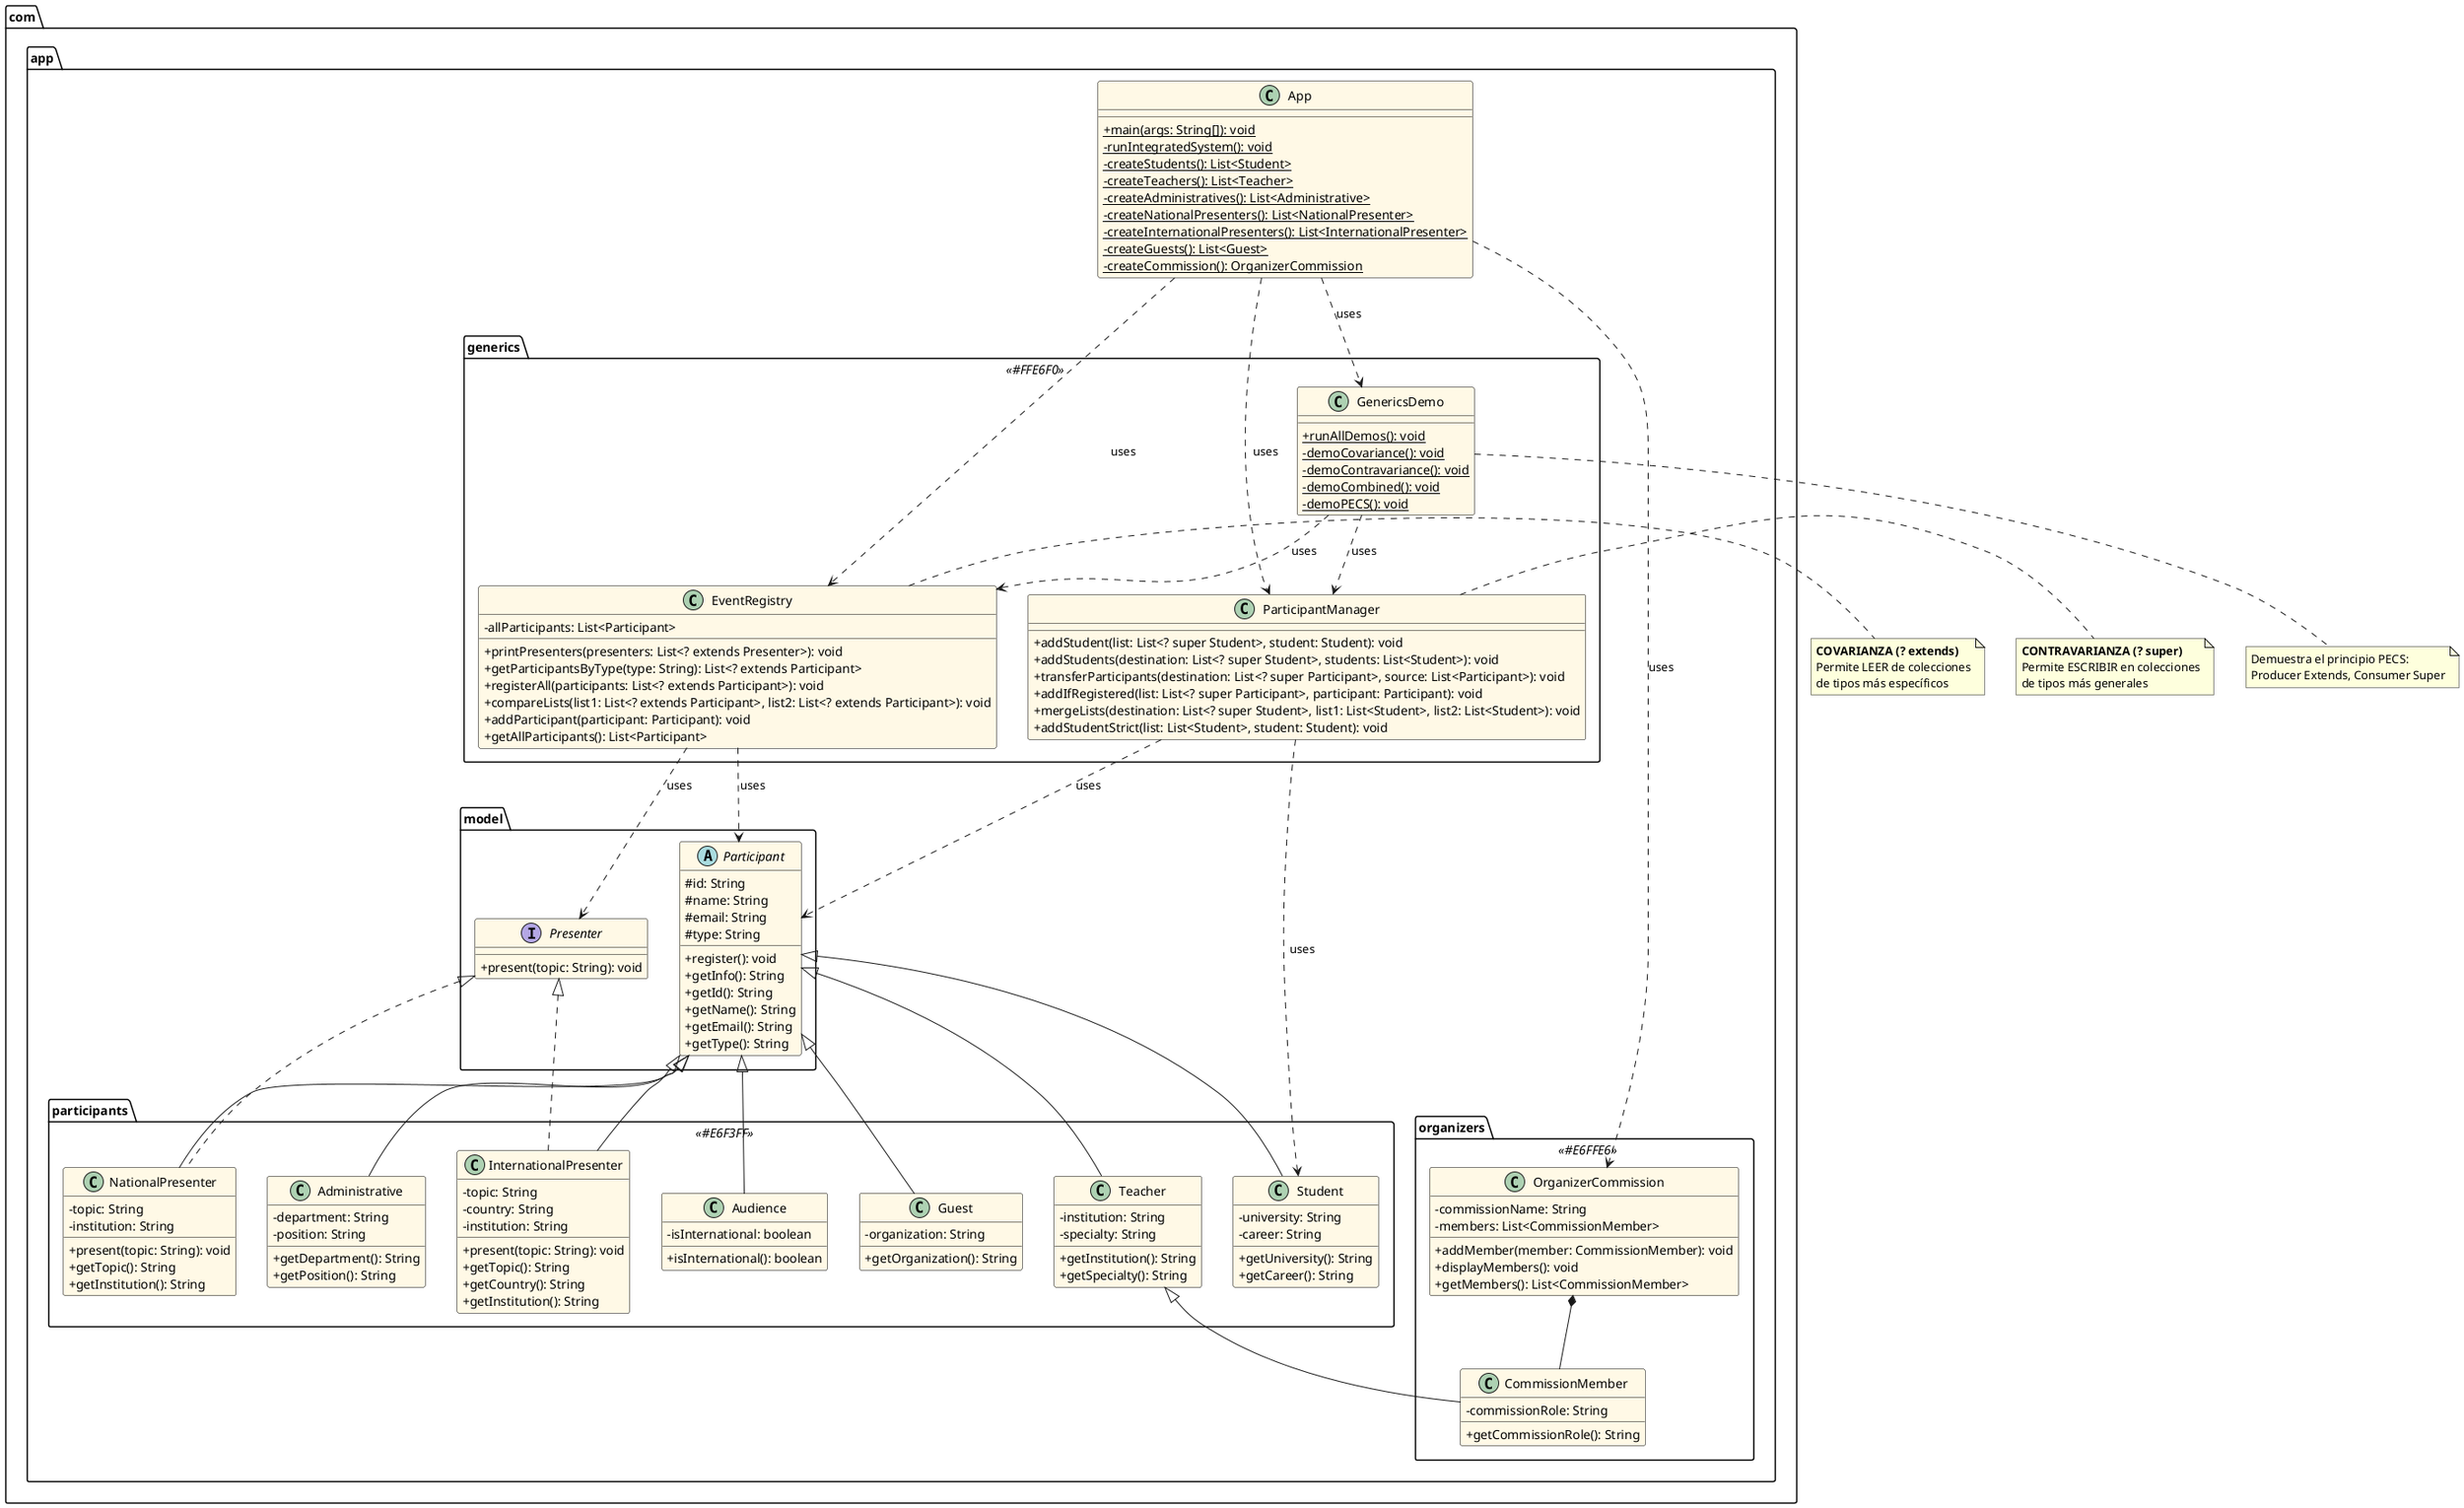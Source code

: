 @startuml
!define LIGHTYELLOW #FFF9E6
!define LIGHTBLUE #E6F3FF
!define LIGHTGREEN #E6FFE6
!define LIGHTPINK #FFE6F0

skinparam classAttributeIconSize 0
skinparam class {
    BackgroundColor LIGHTYELLOW
    BorderColor Black
}

package "com.app.model" {
    abstract class Participant {
        # id: String
        # name: String
        # email: String
        # type: String
        + register(): void
        + getInfo(): String
        + getId(): String
        + getName(): String
        + getEmail(): String
        + getType(): String
    }
    
    interface Presenter {
        + present(topic: String): void
    }
}

package "com.app.participants" <<LIGHTBLUE>> {
    class Student {
        - university: String
        - career: String
        + getUniversity(): String
        + getCareer(): String
    }
    
    class Teacher {
        - institution: String
        - specialty: String
        + getInstitution(): String
        + getSpecialty(): String
    }
    
    class Administrative {
        - department: String
        - position: String
        + getDepartment(): String
        + getPosition(): String
    }
    
    class NationalPresenter {
        - topic: String
        - institution: String
        + present(topic: String): void
        + getTopic(): String
        + getInstitution(): String
    }
    
    class InternationalPresenter {
        - topic: String
        - country: String
        - institution: String
        + present(topic: String): void
        + getTopic(): String
        + getCountry(): String
        + getInstitution(): String
    }
    
    class Audience {
        - isInternational: boolean
        + isInternational(): boolean
    }
    
    class Guest {
        - organization: String
        + getOrganization(): String
    }
}

package "com.app.organizers" <<LIGHTGREEN>> {
    class CommissionMember {
        - commissionRole: String
        + getCommissionRole(): String
    }
    
    class OrganizerCommission {
        - commissionName: String
        - members: List<CommissionMember>
        + addMember(member: CommissionMember): void
        + displayMembers(): void
        + getMembers(): List<CommissionMember>
    }
}

package "com.app.generics" <<LIGHTPINK>> {
    class EventRegistry {
        - allParticipants: List<Participant>
        + printPresenters(presenters: List<? extends Presenter>): void
        + getParticipantsByType(type: String): List<? extends Participant>
        + registerAll(participants: List<? extends Participant>): void
        + compareLists(list1: List<? extends Participant>, list2: List<? extends Participant>): void
        + addParticipant(participant: Participant): void
        + getAllParticipants(): List<Participant>
    }
    
    class ParticipantManager {
        + addStudent(list: List<? super Student>, student: Student): void
        + addStudents(destination: List<? super Student>, students: List<Student>): void
        + transferParticipants(destination: List<? super Participant>, source: List<Participant>): void
        + addIfRegistered(list: List<? super Participant>, participant: Participant): void
        + mergeLists(destination: List<? super Student>, list1: List<Student>, list2: List<Student>): void
        + addStudentStrict(list: List<Student>, student: Student): void
    }
    
    class GenericsDemo {
        + {static} runAllDemos(): void
        - {static} demoCovariance(): void
        - {static} demoContravariance(): void
        - {static} demoCombined(): void
        - {static} demoPECS(): void
    }
}

package "com.app" {
    class App {
        + {static} main(args: String[]): void
        - {static} runIntegratedSystem(): void
        - {static} createStudents(): List<Student>
        - {static} createTeachers(): List<Teacher>
        - {static} createAdministratives(): List<Administrative>
        - {static} createNationalPresenters(): List<NationalPresenter>
        - {static} createInternationalPresenters(): List<InternationalPresenter>
        - {static} createGuests(): List<Guest>
        - {static} createCommission(): OrganizerCommission
    }
}

' Relaciones de herencia
Participant <|-- Student
Participant <|-- Teacher
Participant <|-- Administrative
Participant <|-- NationalPresenter
Participant <|-- InternationalPresenter
Participant <|-- Audience
Participant <|-- Guest
Teacher <|-- CommissionMember

' Implementaciones de interface
Presenter <|.. NationalPresenter
Presenter <|.. InternationalPresenter

' Composición
OrganizerCommission *-- CommissionMember

' Uso (dependencias principales)
EventRegistry ..> Participant : uses
EventRegistry ..> Presenter : uses
ParticipantManager ..> Student : uses
ParticipantManager ..> Participant : uses
GenericsDemo ..> EventRegistry : uses
GenericsDemo ..> ParticipantManager : uses
App ..> EventRegistry : uses
App ..> ParticipantManager : uses
App ..> GenericsDemo : uses
App ..> OrganizerCommission : uses

note right of EventRegistry
  **COVARIANZA (? extends)**
  Permite LEER de colecciones
  de tipos más específicos
end note

note right of ParticipantManager
  **CONTRAVARIANZA (? super)**
  Permite ESCRIBIR en colecciones
  de tipos más generales
end note

note bottom of GenericsDemo
  Demuestra el principio PECS:
  Producer Extends, Consumer Super
end note

@enduml
